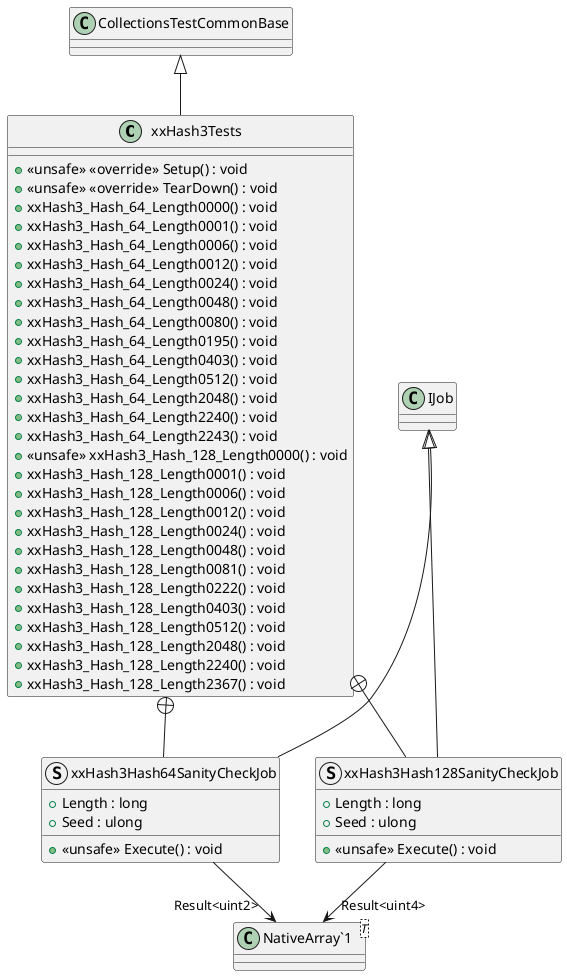 @startuml
class xxHash3Tests {
    + <<unsafe>> <<override>> Setup() : void
    + <<unsafe>> <<override>> TearDown() : void
    + xxHash3_Hash_64_Length0000() : void
    + xxHash3_Hash_64_Length0001() : void
    + xxHash3_Hash_64_Length0006() : void
    + xxHash3_Hash_64_Length0012() : void
    + xxHash3_Hash_64_Length0024() : void
    + xxHash3_Hash_64_Length0048() : void
    + xxHash3_Hash_64_Length0080() : void
    + xxHash3_Hash_64_Length0195() : void
    + xxHash3_Hash_64_Length0403() : void
    + xxHash3_Hash_64_Length0512() : void
    + xxHash3_Hash_64_Length2048() : void
    + xxHash3_Hash_64_Length2240() : void
    + xxHash3_Hash_64_Length2243() : void
    + <<unsafe>> xxHash3_Hash_128_Length0000() : void
    + xxHash3_Hash_128_Length0001() : void
    + xxHash3_Hash_128_Length0006() : void
    + xxHash3_Hash_128_Length0012() : void
    + xxHash3_Hash_128_Length0024() : void
    + xxHash3_Hash_128_Length0048() : void
    + xxHash3_Hash_128_Length0081() : void
    + xxHash3_Hash_128_Length0222() : void
    + xxHash3_Hash_128_Length0403() : void
    + xxHash3_Hash_128_Length0512() : void
    + xxHash3_Hash_128_Length2048() : void
    + xxHash3_Hash_128_Length2240() : void
    + xxHash3_Hash_128_Length2367() : void
}
struct xxHash3Hash64SanityCheckJob {
    + Length : long
    + Seed : ulong
    + <<unsafe>> Execute() : void
}
struct xxHash3Hash128SanityCheckJob {
    + Length : long
    + Seed : ulong
    + <<unsafe>> Execute() : void
}
class "NativeArray`1"<T> {
}
CollectionsTestCommonBase <|-- xxHash3Tests
xxHash3Tests +-- xxHash3Hash64SanityCheckJob
IJob <|-- xxHash3Hash64SanityCheckJob
xxHash3Hash64SanityCheckJob --> "Result<uint2>" "NativeArray`1"
xxHash3Tests +-- xxHash3Hash128SanityCheckJob
IJob <|-- xxHash3Hash128SanityCheckJob
xxHash3Hash128SanityCheckJob --> "Result<uint4>" "NativeArray`1"
@enduml
